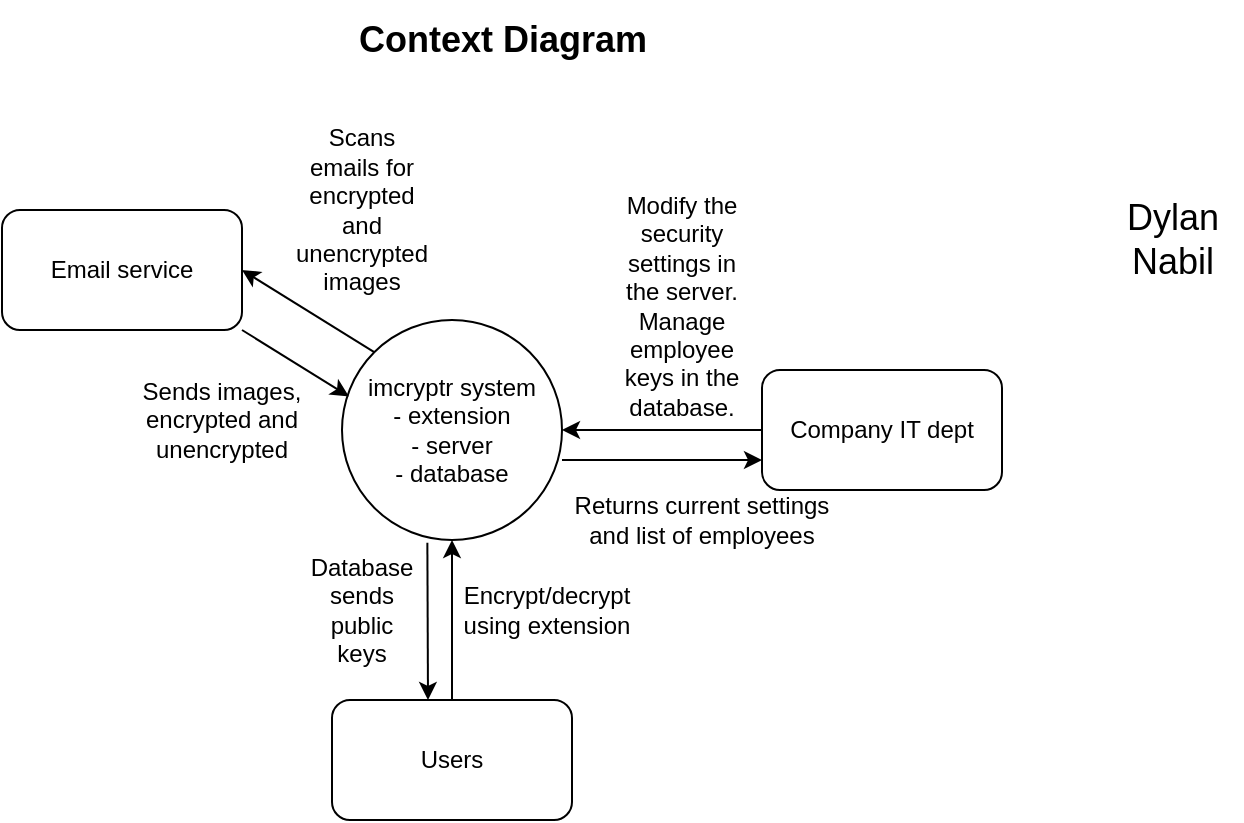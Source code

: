 <mxfile version="20.5.3" type="device"><diagram id="sRs_vVW3RLByiWjG__vL" name="Page-1"><mxGraphModel dx="1297" dy="689" grid="1" gridSize="10" guides="1" tooltips="1" connect="1" arrows="1" fold="1" page="1" pageScale="1" pageWidth="850" pageHeight="1100" math="0" shadow="0"><root><mxCell id="0"/><mxCell id="1" parent="0"/><mxCell id="lO_QtBEhfESn6oeVL6au-1" value="imcryptr system&lt;br&gt;- extension&lt;br&gt;- server&lt;br&gt;- database" style="ellipse;whiteSpace=wrap;html=1;aspect=fixed;" parent="1" vertex="1"><mxGeometry x="370" y="250" width="110" height="110" as="geometry"/></mxCell><mxCell id="lO_QtBEhfESn6oeVL6au-3" value="" style="endArrow=classic;html=1;rounded=0;exitX=0;exitY=0;exitDx=0;exitDy=0;entryX=1;entryY=0.5;entryDx=0;entryDy=0;" parent="1" source="lO_QtBEhfESn6oeVL6au-1" target="lO_QtBEhfESn6oeVL6au-7" edge="1"><mxGeometry width="50" height="50" relative="1" as="geometry"><mxPoint x="400" y="380" as="sourcePoint"/><mxPoint x="300" y="220" as="targetPoint"/></mxGeometry></mxCell><mxCell id="lO_QtBEhfESn6oeVL6au-4" value="Scans emails for encrypted and unencrypted images" style="text;html=1;strokeColor=none;fillColor=none;align=center;verticalAlign=middle;whiteSpace=wrap;rounded=0;" parent="1" vertex="1"><mxGeometry x="345" y="160" width="70" height="70" as="geometry"/></mxCell><mxCell id="lO_QtBEhfESn6oeVL6au-6" value="Users" style="rounded=1;whiteSpace=wrap;html=1;" parent="1" vertex="1"><mxGeometry x="365" y="440" width="120" height="60" as="geometry"/></mxCell><mxCell id="lO_QtBEhfESn6oeVL6au-7" value="Email service" style="rounded=1;whiteSpace=wrap;html=1;" parent="1" vertex="1"><mxGeometry x="200" y="195" width="120" height="60" as="geometry"/></mxCell><mxCell id="lO_QtBEhfESn6oeVL6au-8" value="Company IT dept" style="rounded=1;whiteSpace=wrap;html=1;" parent="1" vertex="1"><mxGeometry x="580" y="275" width="120" height="60" as="geometry"/></mxCell><mxCell id="3MIUqt5S8bDXBPCrPIQD-1" value="" style="endArrow=classic;html=1;rounded=0;exitX=0.5;exitY=0;exitDx=0;exitDy=0;entryX=0.5;entryY=1;entryDx=0;entryDy=0;" parent="1" source="lO_QtBEhfESn6oeVL6au-6" target="lO_QtBEhfESn6oeVL6au-1" edge="1"><mxGeometry width="50" height="50" relative="1" as="geometry"><mxPoint x="400" y="340" as="sourcePoint"/><mxPoint x="450" y="290" as="targetPoint"/></mxGeometry></mxCell><mxCell id="3MIUqt5S8bDXBPCrPIQD-2" value="Encrypt/decrypt using extension" style="text;html=1;strokeColor=none;fillColor=none;align=center;verticalAlign=middle;whiteSpace=wrap;rounded=0;" parent="1" vertex="1"><mxGeometry x="425" y="360" width="95" height="70" as="geometry"/></mxCell><mxCell id="3MIUqt5S8bDXBPCrPIQD-3" value="" style="endArrow=classic;html=1;rounded=0;exitX=0;exitY=0.5;exitDx=0;exitDy=0;entryX=1;entryY=0.5;entryDx=0;entryDy=0;" parent="1" source="lO_QtBEhfESn6oeVL6au-8" target="lO_QtBEhfESn6oeVL6au-1" edge="1"><mxGeometry width="50" height="50" relative="1" as="geometry"><mxPoint x="400" y="320" as="sourcePoint"/><mxPoint x="450" y="270" as="targetPoint"/></mxGeometry></mxCell><mxCell id="3MIUqt5S8bDXBPCrPIQD-4" value="Modify the security settings in the server. Manage employee keys in the database." style="text;html=1;strokeColor=none;fillColor=none;align=center;verticalAlign=middle;whiteSpace=wrap;rounded=0;" parent="1" vertex="1"><mxGeometry x="510" y="170" width="60" height="145" as="geometry"/></mxCell><mxCell id="3MIUqt5S8bDXBPCrPIQD-5" value="" style="endArrow=classic;html=1;rounded=0;exitX=0.388;exitY=1.012;exitDx=0;exitDy=0;exitPerimeter=0;" parent="1" source="lO_QtBEhfESn6oeVL6au-1" edge="1"><mxGeometry width="50" height="50" relative="1" as="geometry"><mxPoint x="400" y="390" as="sourcePoint"/><mxPoint x="413" y="440" as="targetPoint"/></mxGeometry></mxCell><mxCell id="3MIUqt5S8bDXBPCrPIQD-6" value="Database sends public keys" style="text;html=1;strokeColor=none;fillColor=none;align=center;verticalAlign=middle;whiteSpace=wrap;rounded=0;" parent="1" vertex="1"><mxGeometry x="350" y="360" width="60" height="70" as="geometry"/></mxCell><mxCell id="QUe8aJkOpkoAzaac0jyI-1" value="&lt;b&gt;&lt;font style=&quot;font-size: 18px;&quot;&gt;Context Diagram&lt;/font&gt;&lt;/b&gt;" style="text;html=1;align=center;verticalAlign=middle;resizable=0;points=[];autosize=1;strokeColor=none;fillColor=none;" parent="1" vertex="1"><mxGeometry x="365" y="90" width="170" height="40" as="geometry"/></mxCell><mxCell id="QUe8aJkOpkoAzaac0jyI-2" value="Dylan&lt;br&gt;Nabil" style="text;html=1;align=center;verticalAlign=middle;resizable=0;points=[];autosize=1;strokeColor=none;fillColor=none;fontSize=18;" parent="1" vertex="1"><mxGeometry x="750" y="180" width="70" height="60" as="geometry"/></mxCell><mxCell id="KXUIHCGhg-IN0CWGYyp7-1" value="" style="endArrow=classic;html=1;rounded=0;exitX=1;exitY=1;exitDx=0;exitDy=0;entryX=0.031;entryY=0.347;entryDx=0;entryDy=0;entryPerimeter=0;" parent="1" source="lO_QtBEhfESn6oeVL6au-7" target="lO_QtBEhfESn6oeVL6au-1" edge="1"><mxGeometry width="50" height="50" relative="1" as="geometry"><mxPoint x="400" y="370" as="sourcePoint"/><mxPoint x="450" y="320" as="targetPoint"/></mxGeometry></mxCell><mxCell id="KXUIHCGhg-IN0CWGYyp7-2" value="Sends images, encrypted and unencrypted" style="text;html=1;strokeColor=none;fillColor=none;align=center;verticalAlign=middle;whiteSpace=wrap;rounded=0;" parent="1" vertex="1"><mxGeometry x="260" y="285" width="100" height="30" as="geometry"/></mxCell><mxCell id="KXUIHCGhg-IN0CWGYyp7-3" value="" style="endArrow=classic;html=1;rounded=0;entryX=0;entryY=0.75;entryDx=0;entryDy=0;" parent="1" target="lO_QtBEhfESn6oeVL6au-8" edge="1"><mxGeometry width="50" height="50" relative="1" as="geometry"><mxPoint x="480" y="320" as="sourcePoint"/><mxPoint x="450" y="290" as="targetPoint"/></mxGeometry></mxCell><mxCell id="KXUIHCGhg-IN0CWGYyp7-4" value="Returns current settings and list of employees" style="text;html=1;strokeColor=none;fillColor=none;align=center;verticalAlign=middle;whiteSpace=wrap;rounded=0;" parent="1" vertex="1"><mxGeometry x="480" y="335" width="140" height="30" as="geometry"/></mxCell></root></mxGraphModel></diagram></mxfile>